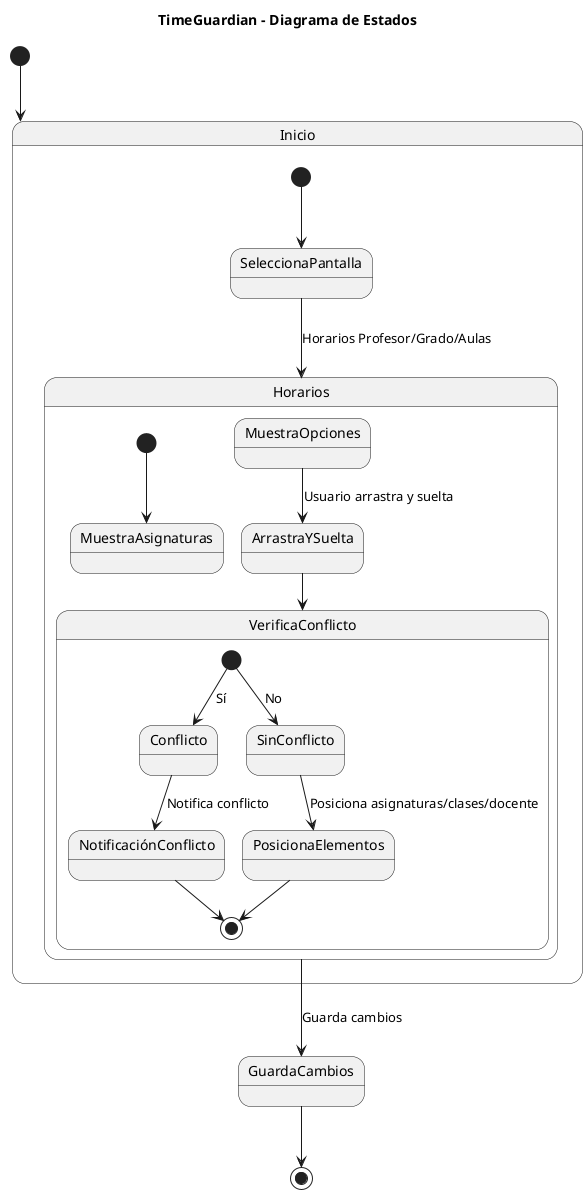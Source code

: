@startuml
title TimeGuardian - Diagrama de Estados

[*] --> Inicio

state Inicio {
  [*] --> SeleccionaPantalla
  SeleccionaPantalla --> Horarios : Horarios Profesor/Grado/Aulas
}

state Horarios {
  [*] --> MuestraAsignaturas
  MuestraOpciones --> ArrastraYSuelta : Usuario arrastra y suelta
  ArrastraYSuelta --> VerificaConflicto
  
  state VerificaConflicto {
    [*] --> Conflicto : Sí
    [*] --> SinConflicto : No
    Conflicto --> NotificaciónConflicto : Notifica conflicto
    NotificaciónConflicto --> [*]
    SinConflicto --> PosicionaElementos : Posiciona asignaturas/clases/docente
    PosicionaElementos --> [*]
  }
}

Horarios --> GuardaCambios : Guarda cambios
GuardaCambios --> [*]

@enduml
